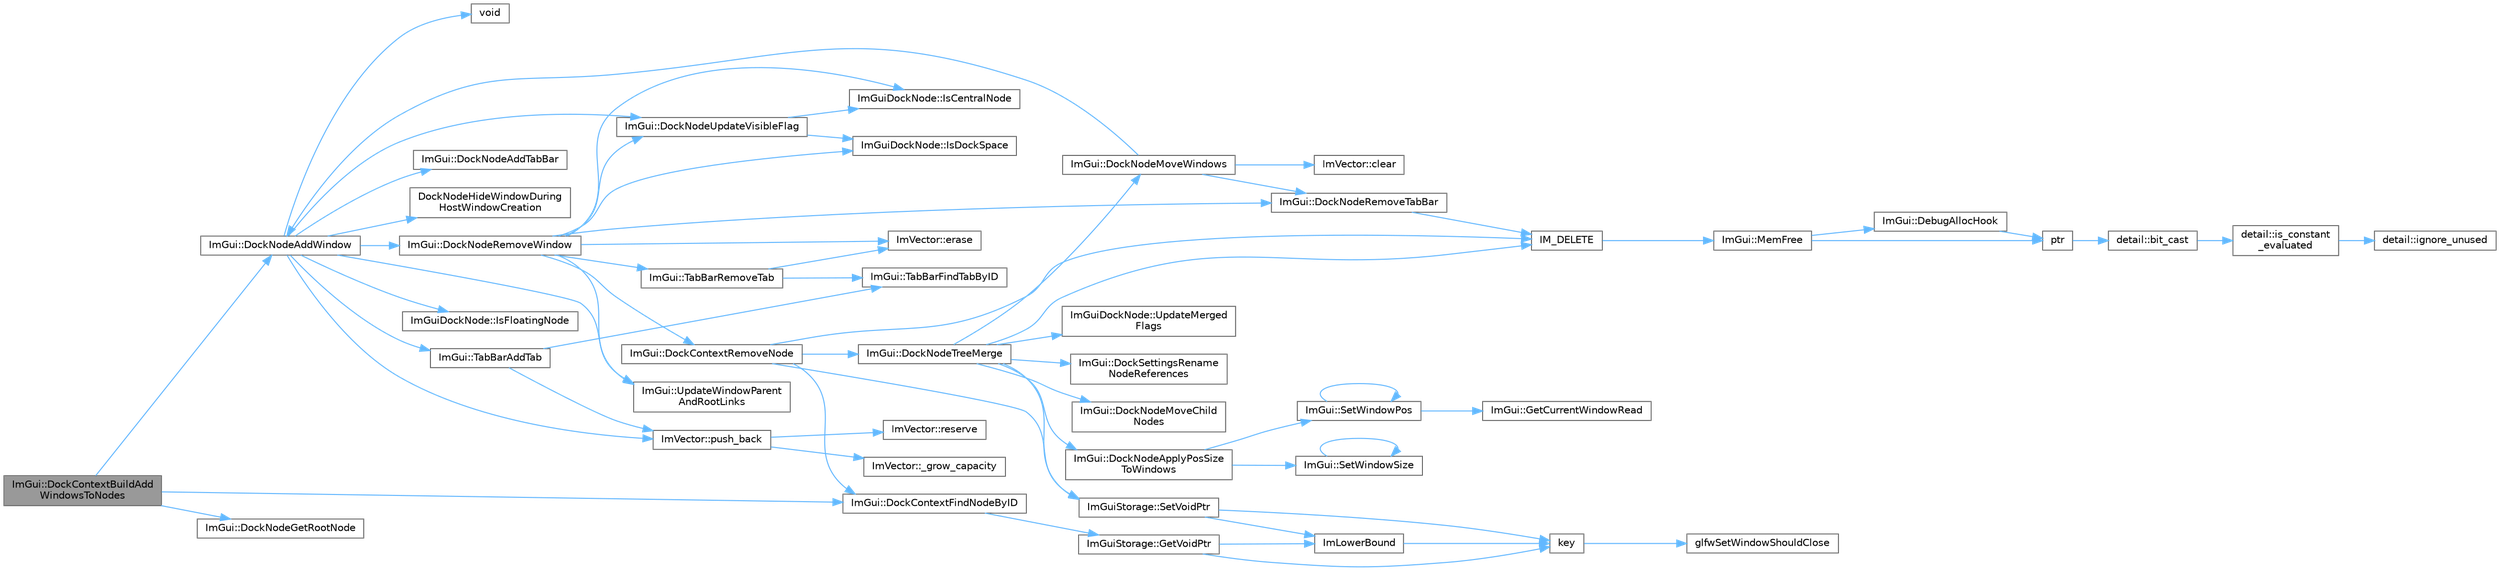 digraph "ImGui::DockContextBuildAddWindowsToNodes"
{
 // LATEX_PDF_SIZE
  bgcolor="transparent";
  edge [fontname=Helvetica,fontsize=10,labelfontname=Helvetica,labelfontsize=10];
  node [fontname=Helvetica,fontsize=10,shape=box,height=0.2,width=0.4];
  rankdir="LR";
  Node1 [id="Node000001",label="ImGui::DockContextBuildAdd\lWindowsToNodes",height=0.2,width=0.4,color="gray40", fillcolor="grey60", style="filled", fontcolor="black",tooltip=" "];
  Node1 -> Node2 [id="edge63_Node000001_Node000002",color="steelblue1",style="solid",tooltip=" "];
  Node2 [id="Node000002",label="ImGui::DockContextFindNodeByID",height=0.2,width=0.4,color="grey40", fillcolor="white", style="filled",URL="$namespace_im_gui.html#a52be73f2abd2d0320469ba138f7c6d59",tooltip=" "];
  Node2 -> Node3 [id="edge64_Node000002_Node000003",color="steelblue1",style="solid",tooltip=" "];
  Node3 [id="Node000003",label="ImGuiStorage::GetVoidPtr",height=0.2,width=0.4,color="grey40", fillcolor="white", style="filled",URL="$struct_im_gui_storage.html#aaf87a98ede89da09113b0189f6d878ca",tooltip=" "];
  Node3 -> Node4 [id="edge65_Node000003_Node000004",color="steelblue1",style="solid",tooltip=" "];
  Node4 [id="Node000004",label="ImLowerBound",height=0.2,width=0.4,color="grey40", fillcolor="white", style="filled",URL="$imgui_8cpp.html#a409bfd6de574854cd644636ea13b6a8a",tooltip=" "];
  Node4 -> Node5 [id="edge66_Node000004_Node000005",color="steelblue1",style="solid",tooltip=" "];
  Node5 [id="Node000005",label="key",height=0.2,width=0.4,color="grey40", fillcolor="white", style="filled",URL="$gears_8c.html#accd6b5b92b78666e36543412d4ac14cd",tooltip=" "];
  Node5 -> Node6 [id="edge67_Node000005_Node000006",color="steelblue1",style="solid",tooltip=" "];
  Node6 [id="Node000006",label="glfwSetWindowShouldClose",height=0.2,width=0.4,color="grey40", fillcolor="white", style="filled",URL="$group__window.html#ga1cadeda7a1e2f224e06a8415d30741aa",tooltip="Sets the close flag of the specified window."];
  Node3 -> Node5 [id="edge68_Node000003_Node000005",color="steelblue1",style="solid",tooltip=" "];
  Node1 -> Node7 [id="edge69_Node000001_Node000007",color="steelblue1",style="solid",tooltip=" "];
  Node7 [id="Node000007",label="ImGui::DockNodeAddWindow",height=0.2,width=0.4,color="grey40", fillcolor="white", style="filled",URL="$namespace_im_gui.html#a9ddcb5d005e4d92cbce85de08deae665",tooltip=" "];
  Node7 -> Node8 [id="edge70_Node000007_Node000008",color="steelblue1",style="solid",tooltip=" "];
  Node8 [id="Node000008",label="ImGui::DockNodeAddTabBar",height=0.2,width=0.4,color="grey40", fillcolor="white", style="filled",URL="$namespace_im_gui.html#ac621689d25d2aeeb45ee8a007080498d",tooltip=" "];
  Node7 -> Node9 [id="edge71_Node000007_Node000009",color="steelblue1",style="solid",tooltip=" "];
  Node9 [id="Node000009",label="DockNodeHideWindowDuring\lHostWindowCreation",height=0.2,width=0.4,color="grey40", fillcolor="white", style="filled",URL="$imgui_8cpp.html#a4fbdea00c388b92d697a9c15b033d221",tooltip=" "];
  Node7 -> Node10 [id="edge72_Node000007_Node000010",color="steelblue1",style="solid",tooltip=" "];
  Node10 [id="Node000010",label="ImGui::DockNodeRemoveWindow",height=0.2,width=0.4,color="grey40", fillcolor="white", style="filled",URL="$namespace_im_gui.html#a7707fcf2071bef8bb8681ed58b87c56e",tooltip=" "];
  Node10 -> Node11 [id="edge73_Node000010_Node000011",color="steelblue1",style="solid",tooltip=" "];
  Node11 [id="Node000011",label="ImGui::DockContextRemoveNode",height=0.2,width=0.4,color="grey40", fillcolor="white", style="filled",URL="$namespace_im_gui.html#a69ff368895db4bdc84de9ff21b52fddc",tooltip=" "];
  Node11 -> Node2 [id="edge74_Node000011_Node000002",color="steelblue1",style="solid",tooltip=" "];
  Node11 -> Node12 [id="edge75_Node000011_Node000012",color="steelblue1",style="solid",tooltip=" "];
  Node12 [id="Node000012",label="ImGui::DockNodeTreeMerge",height=0.2,width=0.4,color="grey40", fillcolor="white", style="filled",URL="$namespace_im_gui.html#a973b84ddd0e62151719cb562847b1291",tooltip=" "];
  Node12 -> Node13 [id="edge76_Node000012_Node000013",color="steelblue1",style="solid",tooltip=" "];
  Node13 [id="Node000013",label="ImGui::DockNodeApplyPosSize\lToWindows",height=0.2,width=0.4,color="grey40", fillcolor="white", style="filled",URL="$namespace_im_gui.html#af879255fe0be69945ceff4b832026a71",tooltip=" "];
  Node13 -> Node14 [id="edge77_Node000013_Node000014",color="steelblue1",style="solid",tooltip=" "];
  Node14 [id="Node000014",label="ImGui::SetWindowPos",height=0.2,width=0.4,color="grey40", fillcolor="white", style="filled",URL="$namespace_im_gui.html#aaa81e004de4c0a5cedb836e92e8aa0e5",tooltip=" "];
  Node14 -> Node15 [id="edge78_Node000014_Node000015",color="steelblue1",style="solid",tooltip=" "];
  Node15 [id="Node000015",label="ImGui::GetCurrentWindowRead",height=0.2,width=0.4,color="grey40", fillcolor="white", style="filled",URL="$namespace_im_gui.html#a055af7d6b7b4ae977a9c3c25a98e0d2f",tooltip=" "];
  Node14 -> Node14 [id="edge79_Node000014_Node000014",color="steelblue1",style="solid",tooltip=" "];
  Node13 -> Node16 [id="edge80_Node000013_Node000016",color="steelblue1",style="solid",tooltip=" "];
  Node16 [id="Node000016",label="ImGui::SetWindowSize",height=0.2,width=0.4,color="grey40", fillcolor="white", style="filled",URL="$namespace_im_gui.html#a657c6cc2246485332f608a5204447ea1",tooltip=" "];
  Node16 -> Node16 [id="edge81_Node000016_Node000016",color="steelblue1",style="solid",tooltip=" "];
  Node12 -> Node17 [id="edge82_Node000012_Node000017",color="steelblue1",style="solid",tooltip=" "];
  Node17 [id="Node000017",label="ImGui::DockNodeMoveChild\lNodes",height=0.2,width=0.4,color="grey40", fillcolor="white", style="filled",URL="$namespace_im_gui.html#a7b90f51f0d3548a567fdc90a69035e0d",tooltip=" "];
  Node12 -> Node18 [id="edge83_Node000012_Node000018",color="steelblue1",style="solid",tooltip=" "];
  Node18 [id="Node000018",label="ImGui::DockNodeMoveWindows",height=0.2,width=0.4,color="grey40", fillcolor="white", style="filled",URL="$namespace_im_gui.html#a8f314ce935f9160d4bdde3ba8fe8d24f",tooltip=" "];
  Node18 -> Node19 [id="edge84_Node000018_Node000019",color="steelblue1",style="solid",tooltip=" "];
  Node19 [id="Node000019",label="ImVector::clear",height=0.2,width=0.4,color="grey40", fillcolor="white", style="filled",URL="$struct_im_vector.html#ae2d401b4ec5f1113cdb8edb5a61a38f7",tooltip=" "];
  Node18 -> Node7 [id="edge85_Node000018_Node000007",color="steelblue1",style="solid",tooltip=" "];
  Node18 -> Node20 [id="edge86_Node000018_Node000020",color="steelblue1",style="solid",tooltip=" "];
  Node20 [id="Node000020",label="ImGui::DockNodeRemoveTabBar",height=0.2,width=0.4,color="grey40", fillcolor="white", style="filled",URL="$namespace_im_gui.html#ad0e39bff5ef1bbdd6ba22c133f211da7",tooltip=" "];
  Node20 -> Node21 [id="edge87_Node000020_Node000021",color="steelblue1",style="solid",tooltip=" "];
  Node21 [id="Node000021",label="IM_DELETE",height=0.2,width=0.4,color="grey40", fillcolor="white", style="filled",URL="$imgui_8h.html#a3c856832c3fe1da8767a9353da3707e1",tooltip=" "];
  Node21 -> Node22 [id="edge88_Node000021_Node000022",color="steelblue1",style="solid",tooltip=" "];
  Node22 [id="Node000022",label="ImGui::MemFree",height=0.2,width=0.4,color="grey40", fillcolor="white", style="filled",URL="$namespace_im_gui.html#a269ec695c6e722ec3da85dae37f0675d",tooltip=" "];
  Node22 -> Node23 [id="edge89_Node000022_Node000023",color="steelblue1",style="solid",tooltip=" "];
  Node23 [id="Node000023",label="ImGui::DebugAllocHook",height=0.2,width=0.4,color="grey40", fillcolor="white", style="filled",URL="$namespace_im_gui.html#af81dc8d88fa2e5d0996163993f90ccf8",tooltip=" "];
  Node23 -> Node24 [id="edge90_Node000023_Node000024",color="steelblue1",style="solid",tooltip=" "];
  Node24 [id="Node000024",label="ptr",height=0.2,width=0.4,color="grey40", fillcolor="white", style="filled",URL="$spdlog_2include_2spdlog_2fmt_2bundled_2format_8h.html#adb6e274f8eb0b74b2865215e1b49c535",tooltip=" "];
  Node24 -> Node25 [id="edge91_Node000024_Node000025",color="steelblue1",style="solid",tooltip=" "];
  Node25 [id="Node000025",label="detail::bit_cast",height=0.2,width=0.4,color="grey40", fillcolor="white", style="filled",URL="$namespacedetail.html#a13855d666ae097f8d0343395183e3b47",tooltip=" "];
  Node25 -> Node26 [id="edge92_Node000025_Node000026",color="steelblue1",style="solid",tooltip=" "];
  Node26 [id="Node000026",label="detail::is_constant\l_evaluated",height=0.2,width=0.4,color="grey40", fillcolor="white", style="filled",URL="$namespacedetail.html#a75ed2634319883d038944529dbb954e2",tooltip=" "];
  Node26 -> Node27 [id="edge93_Node000026_Node000027",color="steelblue1",style="solid",tooltip=" "];
  Node27 [id="Node000027",label="detail::ignore_unused",height=0.2,width=0.4,color="grey40", fillcolor="white", style="filled",URL="$namespacedetail.html#a1fe84ebaf96215ce0665d95b3124c2df",tooltip=" "];
  Node22 -> Node24 [id="edge94_Node000022_Node000024",color="steelblue1",style="solid",tooltip=" "];
  Node12 -> Node28 [id="edge95_Node000012_Node000028",color="steelblue1",style="solid",tooltip=" "];
  Node28 [id="Node000028",label="ImGui::DockSettingsRename\lNodeReferences",height=0.2,width=0.4,color="grey40", fillcolor="white", style="filled",URL="$namespace_im_gui.html#a62a4dbebb5015352589459596f16b26c",tooltip=" "];
  Node12 -> Node21 [id="edge96_Node000012_Node000021",color="steelblue1",style="solid",tooltip=" "];
  Node12 -> Node29 [id="edge97_Node000012_Node000029",color="steelblue1",style="solid",tooltip=" "];
  Node29 [id="Node000029",label="ImGuiStorage::SetVoidPtr",height=0.2,width=0.4,color="grey40", fillcolor="white", style="filled",URL="$struct_im_gui_storage.html#a55f840086b3ec9cf63c67f02d159204a",tooltip=" "];
  Node29 -> Node4 [id="edge98_Node000029_Node000004",color="steelblue1",style="solid",tooltip=" "];
  Node29 -> Node5 [id="edge99_Node000029_Node000005",color="steelblue1",style="solid",tooltip=" "];
  Node12 -> Node30 [id="edge100_Node000012_Node000030",color="steelblue1",style="solid",tooltip=" "];
  Node30 [id="Node000030",label="ImGuiDockNode::UpdateMerged\lFlags",height=0.2,width=0.4,color="grey40", fillcolor="white", style="filled",URL="$struct_im_gui_dock_node.html#a87a708d19b6f2e22c15d6d378c8b71e2",tooltip=" "];
  Node11 -> Node21 [id="edge101_Node000011_Node000021",color="steelblue1",style="solid",tooltip=" "];
  Node11 -> Node29 [id="edge102_Node000011_Node000029",color="steelblue1",style="solid",tooltip=" "];
  Node10 -> Node20 [id="edge103_Node000010_Node000020",color="steelblue1",style="solid",tooltip=" "];
  Node10 -> Node31 [id="edge104_Node000010_Node000031",color="steelblue1",style="solid",tooltip=" "];
  Node31 [id="Node000031",label="ImGui::DockNodeUpdateVisibleFlag",height=0.2,width=0.4,color="grey40", fillcolor="white", style="filled",URL="$namespace_im_gui.html#a42a888a71f6295199994f5c3aa65f9d6",tooltip=" "];
  Node31 -> Node32 [id="edge105_Node000031_Node000032",color="steelblue1",style="solid",tooltip=" "];
  Node32 [id="Node000032",label="ImGuiDockNode::IsCentralNode",height=0.2,width=0.4,color="grey40", fillcolor="white", style="filled",URL="$struct_im_gui_dock_node.html#a65a6bb0809083aef0edbf937c90b83f6",tooltip=" "];
  Node31 -> Node33 [id="edge106_Node000031_Node000033",color="steelblue1",style="solid",tooltip=" "];
  Node33 [id="Node000033",label="ImGuiDockNode::IsDockSpace",height=0.2,width=0.4,color="grey40", fillcolor="white", style="filled",URL="$struct_im_gui_dock_node.html#a2f06798d0770e6894d27ec776b5d7538",tooltip=" "];
  Node10 -> Node34 [id="edge107_Node000010_Node000034",color="steelblue1",style="solid",tooltip=" "];
  Node34 [id="Node000034",label="ImVector::erase",height=0.2,width=0.4,color="grey40", fillcolor="white", style="filled",URL="$struct_im_vector.html#a2f88ac70791f2da6d4168d7b29f38f1e",tooltip=" "];
  Node10 -> Node32 [id="edge108_Node000010_Node000032",color="steelblue1",style="solid",tooltip=" "];
  Node10 -> Node33 [id="edge109_Node000010_Node000033",color="steelblue1",style="solid",tooltip=" "];
  Node10 -> Node35 [id="edge110_Node000010_Node000035",color="steelblue1",style="solid",tooltip=" "];
  Node35 [id="Node000035",label="ImGui::TabBarRemoveTab",height=0.2,width=0.4,color="grey40", fillcolor="white", style="filled",URL="$namespace_im_gui.html#a3340d8c07dca35527b618288f091a0f7",tooltip=" "];
  Node35 -> Node34 [id="edge111_Node000035_Node000034",color="steelblue1",style="solid",tooltip=" "];
  Node35 -> Node36 [id="edge112_Node000035_Node000036",color="steelblue1",style="solid",tooltip=" "];
  Node36 [id="Node000036",label="ImGui::TabBarFindTabByID",height=0.2,width=0.4,color="grey40", fillcolor="white", style="filled",URL="$namespace_im_gui.html#a892525a74a6206eabbeb851071b3119a",tooltip=" "];
  Node10 -> Node37 [id="edge113_Node000010_Node000037",color="steelblue1",style="solid",tooltip=" "];
  Node37 [id="Node000037",label="ImGui::UpdateWindowParent\lAndRootLinks",height=0.2,width=0.4,color="grey40", fillcolor="white", style="filled",URL="$namespace_im_gui.html#a85d7262320ed7ce8e40863b99f8db4a3",tooltip=" "];
  Node7 -> Node31 [id="edge114_Node000007_Node000031",color="steelblue1",style="solid",tooltip=" "];
  Node7 -> Node38 [id="edge115_Node000007_Node000038",color="steelblue1",style="solid",tooltip=" "];
  Node38 [id="Node000038",label="ImGuiDockNode::IsFloatingNode",height=0.2,width=0.4,color="grey40", fillcolor="white", style="filled",URL="$struct_im_gui_dock_node.html#a65218fbb8d4629246096dd8fe5d1f219",tooltip=" "];
  Node7 -> Node39 [id="edge116_Node000007_Node000039",color="steelblue1",style="solid",tooltip=" "];
  Node39 [id="Node000039",label="ImVector::push_back",height=0.2,width=0.4,color="grey40", fillcolor="white", style="filled",URL="$struct_im_vector.html#aab5df48e0711a48bd12f3206e08c4108",tooltip=" "];
  Node39 -> Node40 [id="edge117_Node000039_Node000040",color="steelblue1",style="solid",tooltip=" "];
  Node40 [id="Node000040",label="ImVector::_grow_capacity",height=0.2,width=0.4,color="grey40", fillcolor="white", style="filled",URL="$struct_im_vector.html#a3a097635d464b1b70dc7d59996a88b28",tooltip=" "];
  Node39 -> Node41 [id="edge118_Node000039_Node000041",color="steelblue1",style="solid",tooltip=" "];
  Node41 [id="Node000041",label="ImVector::reserve",height=0.2,width=0.4,color="grey40", fillcolor="white", style="filled",URL="$struct_im_vector.html#a0f14f5736c3372157856eebb67123b75",tooltip=" "];
  Node7 -> Node42 [id="edge119_Node000007_Node000042",color="steelblue1",style="solid",tooltip=" "];
  Node42 [id="Node000042",label="ImGui::TabBarAddTab",height=0.2,width=0.4,color="grey40", fillcolor="white", style="filled",URL="$namespace_im_gui.html#ad351241dc857097a48c74669249b3c04",tooltip=" "];
  Node42 -> Node39 [id="edge120_Node000042_Node000039",color="steelblue1",style="solid",tooltip=" "];
  Node42 -> Node36 [id="edge121_Node000042_Node000036",color="steelblue1",style="solid",tooltip=" "];
  Node7 -> Node37 [id="edge122_Node000007_Node000037",color="steelblue1",style="solid",tooltip=" "];
  Node7 -> Node43 [id="edge123_Node000007_Node000043",color="steelblue1",style="solid",tooltip=" "];
  Node43 [id="Node000043",label="void",height=0.2,width=0.4,color="grey40", fillcolor="white", style="filled",URL="$mimalloc_8h.html#a9d6d8aef94ac19034a5f163606f84830",tooltip=" "];
  Node1 -> Node44 [id="edge124_Node000001_Node000044",color="steelblue1",style="solid",tooltip=" "];
  Node44 [id="Node000044",label="ImGui::DockNodeGetRootNode",height=0.2,width=0.4,color="grey40", fillcolor="white", style="filled",URL="$namespace_im_gui.html#ab52284ace3da5320ccc6e29ea8781aaa",tooltip=" "];
}
